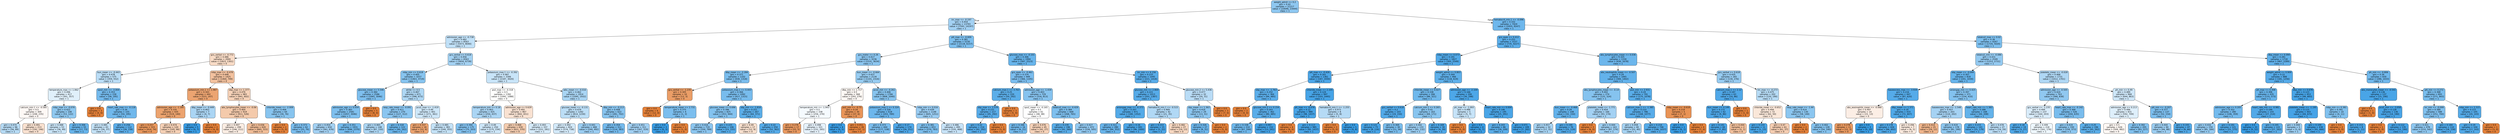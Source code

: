 digraph Tree {
node [shape=box, style="filled, rounded", color="black", fontname="helvetica"] ;
edge [fontname="helvetica"] ;
0 [label="weight_admit <= 0.2\ngini = 0.42\nsamples = 21217\nvalue = [10046, 23444]\nclass = 1", fillcolor="#8ec7f0"] ;
1 [label="inr_max <= -0.197\ngini = 0.454\nsamples = 13793\nvalue = [7591, 14197]\nclass = 1", fillcolor="#a3d1f3"] ;
0 -> 1 [labeldistance=2.5, labelangle=45, headlabel="True"] ;
2 [label="admission_age <= -0.738\ngini = 0.482\nsamples = 8563\nvalue = [5473, 8040]\nclass = 1", fillcolor="#c0e0f7"] ;
1 -> 2 ;
3 [label="gcs_verbal <= -0.772\ngini = 0.486\nsamples = 2000\nvalue = [1823, 1301]\nclass = 0", fillcolor="#f8dbc6"] ;
2 -> 3 ;
4 [label="bun_mean <= -0.443\ngini = 0.478\nsamples = 575\nvalue = [359, 552]\nclass = 1", fillcolor="#baddf6"] ;
3 -> 4 ;
5 [label="temperature_max <= 1.062\ngini = 0.496\nsamples = 417\nvalue = [301, 357]\nclass = 1", fillcolor="#e0f0fb"] ;
4 -> 5 ;
6 [label="calcium_min.1 <= -0.585\ngini = 0.5\nsamples = 309\nvalue = [248, 235]\nclass = 0", fillcolor="#fef8f5"] ;
5 -> 6 ;
7 [label="gini = 0.474\nsamples = 96\nvalue = [56, 89]\nclass = 1", fillcolor="#b6dbf5"] ;
6 -> 7 ;
8 [label="gini = 0.491\nsamples = 213\nvalue = [192, 146]\nclass = 0", fillcolor="#f9e1d0"] ;
6 -> 8 ;
9 [label="mbp_max <= -0.076\ngini = 0.422\nsamples = 108\nvalue = [53, 122]\nclass = 1", fillcolor="#8fc8f0"] ;
5 -> 9 ;
10 [label="gini = 0.488\nsamples = 53\nvalue = [36, 49]\nclass = 1", fillcolor="#cae5f8"] ;
9 -> 10 ;
11 [label="gini = 0.306\nsamples = 55\nvalue = [17, 73]\nclass = 1", fillcolor="#67b4eb"] ;
9 -> 11 ;
12 [label="spo2_min <= -3.004\ngini = 0.353\nsamples = 158\nvalue = [58, 195]\nclass = 1", fillcolor="#74baed"] ;
4 -> 12 ;
13 [label="gini = 0.0\nsamples = 3\nvalue = [4, 0]\nclass = 0", fillcolor="#e58139"] ;
12 -> 13 ;
14 [label="heart_rate_max <= -0.118\ngini = 0.34\nsamples = 155\nvalue = [54, 195]\nclass = 1", fillcolor="#70b8ec"] ;
12 -> 14 ;
15 [label="gini = 0.485\nsamples = 43\nvalue = [26, 37]\nclass = 1", fillcolor="#c4e2f7"] ;
14 -> 15 ;
16 [label="gini = 0.256\nsamples = 112\nvalue = [28, 158]\nclass = 1", fillcolor="#5caeea"] ;
14 -> 16 ;
17 [label="mbp_max <= -0.478\ngini = 0.448\nsamples = 1425\nvalue = [1464, 749]\nclass = 0", fillcolor="#f2c19e"] ;
3 -> 17 ;
18 [label="potassium_min.1 <= 1.987\ngini = 0.343\nsamples = 442\nvalue = [523, 147]\nclass = 0", fillcolor="#eca471"] ;
17 -> 18 ;
19 [label="admission_age <= -1.185\ngini = 0.335\nsamples = 435\nvalue = [519, 140]\nclass = 0", fillcolor="#eca36e"] ;
18 -> 19 ;
20 [label="gini = 0.257\nsamples = 315\nvalue = [414, 74]\nclass = 0", fillcolor="#ea985c"] ;
19 -> 20 ;
21 [label="gini = 0.474\nsamples = 120\nvalue = [105, 66]\nclass = 0", fillcolor="#f5d0b5"] ;
19 -> 21 ;
22 [label="dbp_mean <= -0.449\ngini = 0.463\nsamples = 7\nvalue = [4, 7]\nclass = 1", fillcolor="#aad5f4"] ;
18 -> 22 ;
23 [label="gini = 0.0\nsamples = 5\nvalue = [0, 7]\nclass = 1", fillcolor="#399de5"] ;
22 -> 23 ;
24 [label="gini = 0.0\nsamples = 2\nvalue = [4, 0]\nclass = 0", fillcolor="#e58139"] ;
22 -> 24 ;
25 [label="sbp_max <= 1.377\ngini = 0.476\nsamples = 983\nvalue = [941, 602]\nclass = 0", fillcolor="#f6d2b8"] ;
17 -> 25 ;
26 [label="abs_lymphocytes_mean <= -0.06\ngini = 0.464\nsamples = 919\nvalue = [911, 526]\nclass = 0", fillcolor="#f4caab"] ;
25 -> 26 ;
27 [label="gini = 0.497\nsamples = 299\nvalue = [246, 211]\nclass = 0", fillcolor="#fbede3"] ;
26 -> 27 ;
28 [label="gini = 0.436\nsamples = 620\nvalue = [665, 315]\nclass = 0", fillcolor="#f1bd97"] ;
26 -> 28 ;
29 [label="chloride_mean <= -2.009\ngini = 0.406\nsamples = 64\nvalue = [30, 76]\nclass = 1", fillcolor="#87c4ef"] ;
25 -> 29 ;
30 [label="gini = 0.0\nsamples = 2\nvalue = [5, 0]\nclass = 0", fillcolor="#e58139"] ;
29 -> 30 ;
31 [label="gini = 0.373\nsamples = 62\nvalue = [25, 76]\nclass = 1", fillcolor="#7abdee"] ;
29 -> 31 ;
32 [label="gcs_verbal <= 0.618\ngini = 0.456\nsamples = 6563\nvalue = [3650, 6739]\nclass = 1", fillcolor="#a4d2f3"] ;
2 -> 32 ;
33 [label="mbp_min <= 0.618\ngini = 0.405\nsamples = 3257\nvalue = [1463, 3719]\nclass = 1", fillcolor="#87c4ef"] ;
32 -> 33 ;
34 [label="glucose_mean <= 5.546\ngini = 0.384\nsamples = 2586\nvalue = [1065, 3046]\nclass = 1", fillcolor="#7ebfee"] ;
33 -> 34 ;
35 [label="admission_age <= 0.054\ngini = 0.383\nsamples = 2581\nvalue = [1057, 3046]\nclass = 1", fillcolor="#7ebfee"] ;
34 -> 35 ;
36 [label="gini = 0.454\nsamples = 650\nvalue = [361, 676]\nclass = 1", fillcolor="#a3d1f3"] ;
35 -> 36 ;
37 [label="gini = 0.351\nsamples = 1931\nvalue = [696, 2370]\nclass = 1", fillcolor="#73baed"] ;
35 -> 37 ;
38 [label="gini = 0.0\nsamples = 5\nvalue = [8, 0]\nclass = 0", fillcolor="#e58139"] ;
34 -> 38 ;
39 [label="white <= 0.5\ngini = 0.467\nsamples = 671\nvalue = [398, 673]\nclass = 1", fillcolor="#aed7f4"] ;
33 -> 39 ;
40 [label="resp_rate_mean <= -0.091\ngini = 0.411\nsamples = 270\nvalue = [127, 312]\nclass = 1", fillcolor="#8ac5f0"] ;
39 -> 40 ;
41 [label="gini = 0.465\nsamples = 148\nvalue = [87, 150]\nclass = 1", fillcolor="#acd6f4"] ;
40 -> 41 ;
42 [label="gini = 0.318\nsamples = 122\nvalue = [40, 162]\nclass = 1", fillcolor="#6ab5eb"] ;
40 -> 42 ;
43 [label="pco2_max <= -1.419\ngini = 0.49\nsamples = 401\nvalue = [271, 361]\nclass = 1", fillcolor="#cee7f9"] ;
39 -> 43 ;
44 [label="gini = 0.337\nsamples = 18\nvalue = [22, 6]\nclass = 0", fillcolor="#eca36f"] ;
43 -> 44 ;
45 [label="gini = 0.485\nsamples = 383\nvalue = [249, 355]\nclass = 1", fillcolor="#c4e2f7"] ;
43 -> 45 ;
46 [label="potassium_max.1 <= -0.392\ngini = 0.487\nsamples = 3306\nvalue = [2187, 3020]\nclass = 1", fillcolor="#c8e4f8"] ;
32 -> 46 ;
47 [label="po2_max <= -0.318\ngini = 0.5\nsamples = 1392\nvalue = [1092, 1088]\nclass = 0", fillcolor="#fffffe"] ;
46 -> 47 ;
48 [label="temperature_min <= 0.18\ngini = 0.463\nsamples = 425\nvalue = [250, 437]\nclass = 1", fillcolor="#aad5f4"] ;
47 -> 48 ;
49 [label="gini = 0.394\nsamples = 175\nvalue = [75, 203]\nclass = 1", fillcolor="#82c1ef"] ;
48 -> 49 ;
50 [label="gini = 0.49\nsamples = 250\nvalue = [175, 234]\nclass = 1", fillcolor="#cde6f8"] ;
48 -> 50 ;
51 [label="admission_age <= 0.629\ngini = 0.492\nsamples = 967\nvalue = [842, 651]\nclass = 0", fillcolor="#f9e2d2"] ;
47 -> 51 ;
52 [label="gini = 0.468\nsamples = 630\nvalue = [621, 370]\nclass = 0", fillcolor="#f4ccaf"] ;
51 -> 52 ;
53 [label="gini = 0.493\nsamples = 337\nvalue = [221, 281]\nclass = 1", fillcolor="#d5eaf9"] ;
51 -> 53 ;
54 [label="wbc_mean <= -0.016\ngini = 0.462\nsamples = 1914\nvalue = [1095, 1932]\nclass = 1", fillcolor="#a9d5f4"] ;
46 -> 54 ;
55 [label="glucose_mean <= -0.131\ngini = 0.479\nsamples = 1292\nvalue = [814, 1230]\nclass = 1", fillcolor="#bcdef6"] ;
54 -> 55 ;
56 [label="gini = 0.492\nsamples = 824\nvalue = [574, 738]\nclass = 1", fillcolor="#d3e9f9"] ;
55 -> 56 ;
57 [label="gini = 0.441\nsamples = 468\nvalue = [240, 492]\nclass = 1", fillcolor="#9acdf2"] ;
55 -> 57 ;
58 [label="dbp_min <= -0.213\ngini = 0.408\nsamples = 622\nvalue = [281, 702]\nclass = 1", fillcolor="#88c4ef"] ;
54 -> 58 ;
59 [label="gini = 0.354\nsamples = 311\nvalue = [114, 383]\nclass = 1", fillcolor="#74baed"] ;
58 -> 59 ;
60 [label="gini = 0.451\nsamples = 311\nvalue = [167, 319]\nclass = 1", fillcolor="#a1d0f3"] ;
58 -> 60 ;
61 [label="ptt_max <= -0.009\ngini = 0.381\nsamples = 5230\nvalue = [2118, 6157]\nclass = 1", fillcolor="#7dbfee"] ;
1 -> 61 ;
62 [label="gcs_motor <= 0.26\ngini = 0.417\nsamples = 3236\nvalue = [1531, 3634]\nclass = 1", fillcolor="#8cc6f0"] ;
61 -> 62 ;
63 [label="dbp_mean <= -2.284\ngini = 0.371\nsamples = 1102\nvalue = [430, 1318]\nclass = 1", fillcolor="#7abded"] ;
62 -> 63 ;
64 [label="gcs_verbal <= -1.235\ngini = 0.305\nsamples = 10\nvalue = [13, 3]\nclass = 0", fillcolor="#eb9e67"] ;
63 -> 64 ;
65 [label="gini = 0.0\nsamples = 6\nvalue = [12, 0]\nclass = 0", fillcolor="#e58139"] ;
64 -> 65 ;
66 [label="temperature_mean <= 2.731\ngini = 0.375\nsamples = 4\nvalue = [1, 3]\nclass = 1", fillcolor="#7bbeee"] ;
64 -> 66 ;
67 [label="gini = 0.0\nsamples = 3\nvalue = [0, 3]\nclass = 1", fillcolor="#399de5"] ;
66 -> 67 ;
68 [label="gini = 0.0\nsamples = 1\nvalue = [1, 0]\nclass = 0", fillcolor="#e58139"] ;
66 -> 68 ;
69 [label="potassium_max.1 <= 0.443\ngini = 0.366\nsamples = 1092\nvalue = [417, 1315]\nclass = 1", fillcolor="#78bced"] ;
63 -> 69 ;
70 [label="glucose_mean <= 0.696\ngini = 0.396\nsamples = 825\nvalue = [353, 944]\nclass = 1", fillcolor="#83c2ef"] ;
69 -> 70 ;
71 [label="gini = 0.416\nsamples = 719\nvalue = [330, 789]\nclass = 1", fillcolor="#8cc6f0"] ;
70 -> 71 ;
72 [label="gini = 0.225\nsamples = 106\nvalue = [23, 155]\nclass = 1", fillcolor="#56ace9"] ;
70 -> 72 ;
73 [label="sbp_min <= -1.816\ngini = 0.251\nsamples = 267\nvalue = [64, 371]\nclass = 1", fillcolor="#5baee9"] ;
69 -> 73 ;
74 [label="gini = 0.49\nsamples = 17\nvalue = [12, 9]\nclass = 0", fillcolor="#f8e0ce"] ;
73 -> 74 ;
75 [label="gini = 0.22\nsamples = 250\nvalue = [52, 362]\nclass = 1", fillcolor="#55abe9"] ;
73 -> 75 ;
76 [label="bun_mean <= -0.664\ngini = 0.437\nsamples = 2134\nvalue = [1101, 2316]\nclass = 1", fillcolor="#97ccf1"] ;
62 -> 76 ;
77 [label="dbp_min <= 1.717\ngini = 0.5\nsamples = 368\nvalue = [293, 276]\nclass = 0", fillcolor="#fdf8f4"] ;
76 -> 77 ;
78 [label="temperature_min <= -1.943\ngini = 0.5\nsamples = 338\nvalue = [256, 270]\nclass = 1", fillcolor="#f5fafe"] ;
77 -> 78 ;
79 [label="gini = 0.278\nsamples = 17\nvalue = [25, 5]\nclass = 0", fillcolor="#ea9a61"] ;
78 -> 79 ;
80 [label="gini = 0.498\nsamples = 321\nvalue = [231, 265]\nclass = 1", fillcolor="#e6f2fc"] ;
78 -> 80 ;
81 [label="po2_min <= -0.75\ngini = 0.24\nsamples = 30\nvalue = [37, 6]\nclass = 0", fillcolor="#e99559"] ;
77 -> 81 ;
82 [label="gini = 0.0\nsamples = 4\nvalue = [0, 5]\nclass = 1", fillcolor="#399de5"] ;
81 -> 82 ;
83 [label="gini = 0.051\nsamples = 26\nvalue = [37, 1]\nclass = 0", fillcolor="#e6843e"] ;
81 -> 83 ;
84 [label="pco2_min <= -0.261\ngini = 0.406\nsamples = 1766\nvalue = [808, 2040]\nclass = 1", fillcolor="#87c4ef"] ;
76 -> 84 ;
85 [label="potassium_max.1 <= 0.324\ngini = 0.326\nsamples = 618\nvalue = [203, 789]\nclass = 1", fillcolor="#6cb6ec"] ;
84 -> 85 ;
86 [label="gini = 0.373\nsamples = 444\nvalue = [177, 538]\nclass = 1", fillcolor="#7abdee"] ;
85 -> 86 ;
87 [label="gini = 0.17\nsamples = 174\nvalue = [26, 251]\nclass = 1", fillcolor="#4ea7e8"] ;
85 -> 87 ;
88 [label="mbp_min <= 0.016\ngini = 0.439\nsamples = 1148\nvalue = [605, 1251]\nclass = 1", fillcolor="#99ccf2"] ;
84 -> 88 ;
89 [label="gini = 0.381\nsamples = 653\nvalue = [270, 783]\nclass = 1", fillcolor="#7dbfee"] ;
88 -> 89 ;
90 [label="gini = 0.486\nsamples = 495\nvalue = [335, 468]\nclass = 1", fillcolor="#c7e3f8"] ;
88 -> 90 ;
91 [label="glucose_max <= -0.101\ngini = 0.306\nsamples = 1994\nvalue = [587, 2523]\nclass = 1", fillcolor="#67b4eb"] ;
61 -> 91 ;
92 [label="gcs_eyes <= -0.461\ngini = 0.374\nsamples = 949\nvalue = [366, 1105]\nclass = 1", fillcolor="#7bbdee"] ;
91 -> 92 ;
93 [label="calcium_max.1 <= 3.763\ngini = 0.25\nsamples = 220\nvalue = [50, 292]\nclass = 1", fillcolor="#5baee9"] ;
92 -> 93 ;
94 [label="sbp_max <= 3.574\ngini = 0.231\nsamples = 217\nvalue = [45, 292]\nclass = 1", fillcolor="#58ace9"] ;
93 -> 94 ;
95 [label="gini = 0.22\nsamples = 216\nvalue = [42, 292]\nclass = 1", fillcolor="#55abe9"] ;
94 -> 95 ;
96 [label="gini = 0.0\nsamples = 1\nvalue = [3, 0]\nclass = 0", fillcolor="#e58139"] ;
94 -> 96 ;
97 [label="gini = 0.0\nsamples = 3\nvalue = [5, 0]\nclass = 0", fillcolor="#e58139"] ;
93 -> 97 ;
98 [label="admission_age <= -1.434\ngini = 0.403\nsamples = 729\nvalue = [316, 813]\nclass = 1", fillcolor="#86c3ef"] ;
92 -> 98 ;
99 [label="spo2_mean <= -0.165\ngini = 0.5\nsamples = 61\nvalue = [48, 48]\nclass = 0", fillcolor="#ffffff"] ;
98 -> 99 ;
100 [label="gini = 0.346\nsamples = 16\nvalue = [6, 21]\nclass = 1", fillcolor="#72b9ec"] ;
99 -> 100 ;
101 [label="gini = 0.476\nsamples = 45\nvalue = [42, 27]\nclass = 0", fillcolor="#f6d2b8"] ;
99 -> 101 ;
102 [label="totalco2_max <= -0.429\ngini = 0.384\nsamples = 668\nvalue = [268, 765]\nclass = 1", fillcolor="#7ebfee"] ;
98 -> 102 ;
103 [label="gini = 0.239\nsamples = 196\nvalue = [42, 260]\nclass = 1", fillcolor="#59ade9"] ;
102 -> 103 ;
104 [label="gini = 0.427\nsamples = 472\nvalue = [226, 505]\nclass = 1", fillcolor="#92c9f1"] ;
102 -> 104 ;
105 [label="inr_min <= 4.156\ngini = 0.233\nsamples = 1045\nvalue = [221, 1418]\nclass = 1", fillcolor="#58ace9"] ;
91 -> 105 ;
106 [label="glucose_min <= 2.869\ngini = 0.221\nsamples = 1013\nvalue = [201, 1387]\nclass = 1", fillcolor="#56abe9"] ;
105 -> 106 ;
107 [label="aniongap_max <= -0.373\ngini = 0.207\nsamples = 971\nvalue = [180, 1352]\nclass = 1", fillcolor="#53aae8"] ;
106 -> 107 ;
108 [label="gini = 0.311\nsamples = 280\nvalue = [84, 352]\nclass = 1", fillcolor="#68b4eb"] ;
107 -> 108 ;
109 [label="gini = 0.16\nsamples = 691\nvalue = [96, 1000]\nclass = 1", fillcolor="#4ca6e7"] ;
107 -> 109 ;
110 [label="hematocrit_min.1 <= -0.515\ngini = 0.469\nsamples = 42\nvalue = [21, 35]\nclass = 1", fillcolor="#b0d8f5"] ;
106 -> 110 ;
111 [label="gini = 0.153\nsamples = 15\nvalue = [2, 22]\nclass = 1", fillcolor="#4ba6e7"] ;
110 -> 111 ;
112 [label="gini = 0.482\nsamples = 27\nvalue = [19, 13]\nclass = 0", fillcolor="#f7d7c0"] ;
110 -> 112 ;
113 [label="glucose_min.2 <= 5.436\ngini = 0.477\nsamples = 32\nvalue = [20, 31]\nclass = 1", fillcolor="#b9dcf6"] ;
105 -> 113 ;
114 [label="sbp_mean <= 1.363\ngini = 0.416\nsamples = 29\nvalue = [13, 31]\nclass = 1", fillcolor="#8cc6f0"] ;
113 -> 114 ;
115 [label="gini = 0.326\nsamples = 27\nvalue = [8, 31]\nclass = 1", fillcolor="#6cb6ec"] ;
114 -> 115 ;
116 [label="gini = 0.0\nsamples = 2\nvalue = [5, 0]\nclass = 0", fillcolor="#e58139"] ;
114 -> 116 ;
117 [label="gini = 0.0\nsamples = 3\nvalue = [7, 0]\nclass = 0", fillcolor="#e58139"] ;
113 -> 117 ;
118 [label="hematocrit_min.1 <= -0.096\ngini = 0.332\nsamples = 7424\nvalue = [2455, 9247]\nclass = 1", fillcolor="#6eb7ec"] ;
0 -> 118 [labeldistance=2.5, labelangle=-45, headlabel="False"] ;
119 [label="gcs_eyes <= 0.412\ngini = 0.252\nsamples = 3157\nvalue = [735, 4227]\nclass = 1", fillcolor="#5baeea"] ;
118 -> 119 ;
120 [label="mbp_mean <= 0.073\ngini = 0.191\nsamples = 1827\nvalue = [305, 2549]\nclass = 1", fillcolor="#51a9e8"] ;
119 -> 120 ;
121 [label="ptt_max <= -0.426\ngini = 0.161\nsamples = 1361\nvalue = [187, 1930]\nclass = 1", fillcolor="#4ca6e8"] ;
120 -> 121 ;
122 [label="sbp_max <= -1.763\ngini = 0.252\nsamples = 364\nvalue = [84, 485]\nclass = 1", fillcolor="#5baeea"] ;
121 -> 122 ;
123 [label="gini = 0.0\nsamples = 2\nvalue = [4, 0]\nclass = 0", fillcolor="#e58139"] ;
122 -> 123 ;
124 [label="glucose_min.2 <= 0.154\ngini = 0.243\nsamples = 362\nvalue = [80, 485]\nclass = 1", fillcolor="#5aade9"] ;
122 -> 124 ;
125 [label="gini = 0.338\nsamples = 210\nvalue = [67, 244]\nclass = 1", fillcolor="#6fb8ec"] ;
124 -> 125 ;
126 [label="gini = 0.097\nsamples = 152\nvalue = [13, 241]\nclass = 1", fillcolor="#44a2e6"] ;
124 -> 126 ;
127 [label="chloride_mean <= 2.105\ngini = 0.124\nsamples = 997\nvalue = [103, 1445]\nclass = 1", fillcolor="#47a4e7"] ;
121 -> 127 ;
128 [label="ph_max <= -6.076\ngini = 0.12\nsamples = 989\nvalue = [98, 1437]\nclass = 1", fillcolor="#47a4e7"] ;
127 -> 128 ;
129 [label="gini = 0.0\nsamples = 4\nvalue = [6, 0]\nclass = 0", fillcolor="#e58139"] ;
128 -> 129 ;
130 [label="gini = 0.113\nsamples = 985\nvalue = [92, 1437]\nclass = 1", fillcolor="#46a3e7"] ;
128 -> 130 ;
131 [label="hematocrit_min.1 <= -1.255\ngini = 0.473\nsamples = 8\nvalue = [5, 8]\nclass = 1", fillcolor="#b5daf5"] ;
127 -> 131 ;
132 [label="gini = 0.0\nsamples = 3\nvalue = [5, 0]\nclass = 0", fillcolor="#e58139"] ;
131 -> 132 ;
133 [label="gini = 0.0\nsamples = 5\nvalue = [0, 8]\nclass = 1", fillcolor="#399de5"] ;
131 -> 133 ;
134 [label="weight_admit <= 0.803\ngini = 0.269\nsamples = 466\nvalue = [118, 619]\nclass = 1", fillcolor="#5fb0ea"] ;
120 -> 134 ;
135 [label="chloride_mean <= 0.027\ngini = 0.338\nsamples = 266\nvalue = [88, 321]\nclass = 1", fillcolor="#6fb8ec"] ;
134 -> 135 ;
136 [label="gcs_verbal <= 0.618\ngini = 0.2\nsamples = 103\nvalue = [19, 150]\nclass = 1", fillcolor="#52a9e8"] ;
135 -> 136 ;
137 [label="gini = 0.121\nsamples = 73\nvalue = [8, 116]\nclass = 1", fillcolor="#47a4e7"] ;
136 -> 137 ;
138 [label="gini = 0.369\nsamples = 30\nvalue = [11, 34]\nclass = 1", fillcolor="#79bded"] ;
136 -> 138 ;
139 [label="calcium_min.1 <= 0.265\ngini = 0.41\nsamples = 163\nvalue = [69, 171]\nclass = 1", fillcolor="#89c5ef"] ;
135 -> 139 ;
140 [label="gini = 0.442\nsamples = 133\nvalue = [65, 132]\nclass = 1", fillcolor="#9acdf2"] ;
139 -> 140 ;
141 [label="gini = 0.169\nsamples = 30\nvalue = [4, 39]\nclass = 1", fillcolor="#4da7e8"] ;
139 -> 141 ;
142 [label="admission_age <= -2.104\ngini = 0.166\nsamples = 200\nvalue = [30, 298]\nclass = 1", fillcolor="#4da7e8"] ;
134 -> 142 ;
143 [label="ph_max <= -1.093\ngini = 0.486\nsamples = 5\nvalue = [5, 7]\nclass = 1", fillcolor="#c6e3f8"] ;
142 -> 143 ;
144 [label="gini = 0.0\nsamples = 1\nvalue = [5, 0]\nclass = 0", fillcolor="#e58139"] ;
143 -> 144 ;
145 [label="gini = 0.0\nsamples = 4\nvalue = [0, 7]\nclass = 1", fillcolor="#399de5"] ;
143 -> 145 ;
146 [label="heart_rate_min <= 0.004\ngini = 0.146\nsamples = 195\nvalue = [25, 291]\nclass = 1", fillcolor="#4aa5e7"] ;
142 -> 146 ;
147 [label="gini = 0.243\nsamples = 86\nvalue = [18, 109]\nclass = 1", fillcolor="#5aade9"] ;
146 -> 147 ;
148 [label="gini = 0.071\nsamples = 109\nvalue = [7, 182]\nclass = 1", fillcolor="#41a1e6"] ;
146 -> 148 ;
149 [label="abs_lymphocytes_mean <= 0.036\ngini = 0.325\nsamples = 1330\nvalue = [430, 1678]\nclass = 1", fillcolor="#6cb6ec"] ;
119 -> 149 ;
150 [label="abs_neutrophils_mean <= -0.507\ngini = 0.29\nsamples = 1065\nvalue = [300, 1402]\nclass = 1", fillcolor="#63b2eb"] ;
149 -> 150 ;
151 [label="abs_lymphocytes_mean <= -0.14\ngini = 0.402\nsamples = 274\nvalue = [125, 324]\nclass = 1", fillcolor="#85c3ef"] ;
150 -> 151 ;
152 [label="bun_mean <= -0.468\ngini = 0.29\nsamples = 108\nvalue = [32, 150]\nclass = 1", fillcolor="#63b2eb"] ;
151 -> 152 ;
153 [label="gini = 0.457\nsamples = 32\nvalue = [17, 31]\nclass = 1", fillcolor="#a6d3f3"] ;
152 -> 153 ;
154 [label="gini = 0.199\nsamples = 76\nvalue = [15, 119]\nclass = 1", fillcolor="#52a9e8"] ;
152 -> 154 ;
155 [label="platelets_mean <= -1.771\ngini = 0.454\nsamples = 166\nvalue = [93, 174]\nclass = 1", fillcolor="#a3d1f3"] ;
151 -> 155 ;
156 [label="gini = 0.0\nsamples = 3\nvalue = [6, 0]\nclass = 0", fillcolor="#e58139"] ;
155 -> 156 ;
157 [label="gini = 0.444\nsamples = 163\nvalue = [87, 174]\nclass = 1", fillcolor="#9ccef2"] ;
155 -> 157 ;
158 [label="po2_min <= 2.931\ngini = 0.24\nsamples = 791\nvalue = [175, 1078]\nclass = 1", fillcolor="#59ade9"] ;
150 -> 158 ;
159 [label="calcium_max.1 <= -1.385\ngini = 0.233\nsamples = 786\nvalue = [168, 1077]\nclass = 1", fillcolor="#58ace9"] ;
158 -> 159 ;
160 [label="gini = 0.458\nsamples = 40\nvalue = [22, 40]\nclass = 1", fillcolor="#a6d3f3"] ;
159 -> 160 ;
161 [label="gini = 0.216\nsamples = 746\nvalue = [146, 1037]\nclass = 1", fillcolor="#55abe9"] ;
159 -> 161 ;
162 [label="mbp_mean <= -0.618\ngini = 0.219\nsamples = 5\nvalue = [7, 1]\nclass = 0", fillcolor="#e99355"] ;
158 -> 162 ;
163 [label="gini = 0.0\nsamples = 1\nvalue = [0, 1]\nclass = 1", fillcolor="#399de5"] ;
162 -> 163 ;
164 [label="gini = 0.0\nsamples = 4\nvalue = [7, 0]\nclass = 0", fillcolor="#e58139"] ;
162 -> 164 ;
165 [label="gcs_verbal <= 0.618\ngini = 0.435\nsamples = 265\nvalue = [130, 276]\nclass = 1", fillcolor="#96cbf1"] ;
149 -> 165 ;
166 [label="calcium_max.1 <= 2.12\ngini = 0.187\nsamples = 63\nvalue = [10, 86]\nclass = 1", fillcolor="#50a8e8"] ;
165 -> 166 ;
167 [label="bun_mean <= 4.149\ngini = 0.172\nsamples = 62\nvalue = [9, 86]\nclass = 1", fillcolor="#4ea7e8"] ;
166 -> 167 ;
168 [label="gini = 0.141\nsamples = 60\nvalue = [7, 85]\nclass = 1", fillcolor="#49a5e7"] ;
167 -> 168 ;
169 [label="gini = 0.444\nsamples = 2\nvalue = [2, 1]\nclass = 0", fillcolor="#f2c09c"] ;
167 -> 169 ;
170 [label="gini = 0.0\nsamples = 1\nvalue = [1, 0]\nclass = 0", fillcolor="#e58139"] ;
166 -> 170 ;
171 [label="inr_max <= -0.273\ngini = 0.475\nsamples = 202\nvalue = [120, 190]\nclass = 1", fillcolor="#b6dbf5"] ;
165 -> 171 ;
172 [label="chloride_mean <= -0.652\ngini = 0.494\nsamples = 72\nvalue = [62, 50]\nclass = 0", fillcolor="#fae7d9"] ;
171 -> 172 ;
173 [label="gini = 0.133\nsamples = 11\nvalue = [1, 13]\nclass = 1", fillcolor="#48a5e7"] ;
172 -> 173 ;
174 [label="gini = 0.47\nsamples = 61\nvalue = [61, 37]\nclass = 0", fillcolor="#f5cdb1"] ;
172 -> 174 ;
175 [label="resp_rate_mean <= -1.44\ngini = 0.414\nsamples = 130\nvalue = [58, 140]\nclass = 1", fillcolor="#8bc6f0"] ;
171 -> 175 ;
176 [label="gini = 0.0\nsamples = 2\nvalue = [4, 0]\nclass = 0", fillcolor="#e58139"] ;
175 -> 176 ;
177 [label="gini = 0.402\nsamples = 128\nvalue = [54, 140]\nclass = 1", fillcolor="#85c3ef"] ;
175 -> 177 ;
178 [label="totalco2_max <= 0.02\ngini = 0.38\nsamples = 4267\nvalue = [1720, 5020]\nclass = 1", fillcolor="#7dbfee"] ;
118 -> 178 ;
179 [label="totalco2_min <= -0.086\ngini = 0.431\nsamples = 2549\nvalue = [1253, 2731]\nclass = 1", fillcolor="#94caf1"] ;
178 -> 179 ;
180 [label="sbp_mean <= -0.044\ngini = 0.307\nsamples = 818\nvalue = [241, 1030]\nclass = 1", fillcolor="#67b4eb"] ;
179 -> 180 ;
181 [label="baseexcess_max <= -3.934\ngini = 0.216\nsamples = 447\nvalue = [87, 620]\nclass = 1", fillcolor="#55abe9"] ;
180 -> 181 ;
182 [label="abs_eosinophils_mean <= -0.066\ngini = 0.497\nsamples = 14\nvalue = [15, 13]\nclass = 0", fillcolor="#fceee5"] ;
181 -> 182 ;
183 [label="gini = 0.278\nsamples = 11\nvalue = [15, 3]\nclass = 0", fillcolor="#ea9a61"] ;
182 -> 183 ;
184 [label="gini = 0.0\nsamples = 3\nvalue = [0, 10]\nclass = 1", fillcolor="#399de5"] ;
182 -> 184 ;
185 [label="dbp_mean <= 1.371\ngini = 0.19\nsamples = 433\nvalue = [72, 607]\nclass = 1", fillcolor="#50a9e8"] ;
181 -> 185 ;
186 [label="gini = 0.178\nsamples = 426\nvalue = [66, 602]\nclass = 1", fillcolor="#4fa8e8"] ;
185 -> 186 ;
187 [label="gini = 0.496\nsamples = 7\nvalue = [6, 5]\nclass = 0", fillcolor="#fbeade"] ;
185 -> 187 ;
188 [label="aniongap_min <= 0.425\ngini = 0.397\nsamples = 371\nvalue = [154, 410]\nclass = 1", fillcolor="#83c2ef"] ;
180 -> 188 ;
189 [label="baseexcess_max <= -1.548\ngini = 0.457\nsamples = 203\nvalue = [110, 202]\nclass = 1", fillcolor="#a5d2f3"] ;
188 -> 189 ;
190 [label="gini = 0.414\nsamples = 25\nvalue = [29, 12]\nclass = 0", fillcolor="#f0b58b"] ;
189 -> 190 ;
191 [label="gini = 0.419\nsamples = 178\nvalue = [81, 190]\nclass = 1", fillcolor="#8dc7f0"] ;
189 -> 191 ;
192 [label="heart_rate_min <= 1.383\ngini = 0.288\nsamples = 168\nvalue = [44, 208]\nclass = 1", fillcolor="#63b2ea"] ;
188 -> 192 ;
193 [label="gini = 0.215\nsamples = 141\nvalue = [25, 179]\nclass = 1", fillcolor="#55abe9"] ;
192 -> 193 ;
194 [label="gini = 0.478\nsamples = 27\nvalue = [19, 29]\nclass = 1", fillcolor="#bbddf6"] ;
192 -> 194 ;
195 [label="platelets_mean <= -0.028\ngini = 0.468\nsamples = 1731\nvalue = [1012, 1701]\nclass = 1", fillcolor="#afd7f4"] ;
179 -> 195 ;
196 [label="admission_age <= -0.505\ngini = 0.424\nsamples = 763\nvalue = [368, 838]\nclass = 1", fillcolor="#90c8f0"] ;
195 -> 196 ;
197 [label="gcs_verbal <= -1.235\ngini = 0.494\nsamples = 237\nvalue = [164, 203]\nclass = 1", fillcolor="#d9ecfa"] ;
196 -> 197 ;
198 [label="gini = 0.18\nsamples = 19\nvalue = [3, 27]\nclass = 1", fillcolor="#4fa8e8"] ;
197 -> 198 ;
199 [label="gini = 0.499\nsamples = 218\nvalue = [161, 176]\nclass = 1", fillcolor="#eef7fd"] ;
197 -> 199 ;
200 [label="heart_rate_max <= -0.142\ngini = 0.368\nsamples = 526\nvalue = [204, 635]\nclass = 1", fillcolor="#79bced"] ;
196 -> 200 ;
201 [label="gini = 0.419\nsamples = 330\nvalue = [159, 373]\nclass = 1", fillcolor="#8dc7f0"] ;
200 -> 201 ;
202 [label="gini = 0.25\nsamples = 196\nvalue = [45, 262]\nclass = 1", fillcolor="#5baee9"] ;
200 -> 202 ;
203 [label="ph_min <= 0.49\ngini = 0.489\nsamples = 968\nvalue = [644, 863]\nclass = 1", fillcolor="#cde6f8"] ;
195 -> 203 ;
204 [label="admission_age <= 0.213\ngini = 0.496\nsamples = 831\nvalue = [592, 709]\nclass = 1", fillcolor="#deeffb"] ;
203 -> 204 ;
205 [label="gini = 0.5\nsamples = 626\nvalue = [509, 482]\nclass = 0", fillcolor="#fef8f4"] ;
204 -> 205 ;
206 [label="gini = 0.392\nsamples = 205\nvalue = [83, 227]\nclass = 1", fillcolor="#81c1ef"] ;
204 -> 206 ;
207 [label="ptt_min <= -0.207\ngini = 0.377\nsamples = 137\nvalue = [52, 154]\nclass = 1", fillcolor="#7cbeee"] ;
203 -> 207 ;
208 [label="gini = 0.444\nsamples = 90\nvalue = [44, 88]\nclass = 1", fillcolor="#9ccef2"] ;
207 -> 208 ;
209 [label="gini = 0.193\nsamples = 47\nvalue = [8, 66]\nclass = 1", fillcolor="#51a9e8"] ;
207 -> 209 ;
210 [label="dbp_mean <= 0.094\ngini = 0.281\nsamples = 1718\nvalue = [467, 2289]\nclass = 1", fillcolor="#61b1ea"] ;
178 -> 210 ;
211 [label="weight_admit <= 0.909\ngini = 0.22\nsamples = 888\nvalue = [181, 1256]\nclass = 1", fillcolor="#56abe9"] ;
210 -> 211 ;
212 [label="ph_max <= 0.308\ngini = 0.306\nsamples = 435\nvalue = [133, 573]\nclass = 1", fillcolor="#67b4eb"] ;
211 -> 212 ;
213 [label="admission_age <= 0.205\ngini = 0.352\nsamples = 280\nvalue = [106, 359]\nclass = 1", fillcolor="#73baed"] ;
212 -> 213 ;
214 [label="gini = 0.432\nsamples = 159\nvalue = [85, 184]\nclass = 1", fillcolor="#94caf1"] ;
213 -> 214 ;
215 [label="gini = 0.191\nsamples = 121\nvalue = [21, 175]\nclass = 1", fillcolor="#51a9e8"] ;
213 -> 215 ;
216 [label="heart_rate_min <= -0.981\ngini = 0.199\nsamples = 155\nvalue = [27, 214]\nclass = 1", fillcolor="#52a9e8"] ;
212 -> 216 ;
217 [label="gini = 0.0\nsamples = 33\nvalue = [0, 52]\nclass = 1", fillcolor="#399de5"] ;
216 -> 217 ;
218 [label="gini = 0.245\nsamples = 122\nvalue = [27, 162]\nclass = 1", fillcolor="#5aade9"] ;
216 -> 218 ;
219 [label="dbp_min <= 0.676\ngini = 0.123\nsamples = 453\nvalue = [48, 683]\nclass = 1", fillcolor="#47a4e7"] ;
211 -> 219 ;
220 [label="platelets_mean <= -1.195\ngini = 0.115\nsamples = 443\nvalue = [44, 672]\nclass = 1", fillcolor="#46a3e7"] ;
219 -> 220 ;
221 [label="gini = 0.444\nsamples = 5\nvalue = [3, 6]\nclass = 1", fillcolor="#9ccef2"] ;
220 -> 221 ;
222 [label="gini = 0.109\nsamples = 438\nvalue = [41, 666]\nclass = 1", fillcolor="#45a3e7"] ;
220 -> 222 ;
223 [label="mbp_min <= 0.381\ngini = 0.391\nsamples = 10\nvalue = [4, 11]\nclass = 1", fillcolor="#81c1ee"] ;
219 -> 223 ;
224 [label="gini = 0.0\nsamples = 2\nvalue = [3, 0]\nclass = 0", fillcolor="#e58139"] ;
223 -> 224 ;
225 [label="gini = 0.153\nsamples = 8\nvalue = [1, 11]\nclass = 1", fillcolor="#4ba6e7"] ;
223 -> 225 ;
226 [label="ph_min <= -0.806\ngini = 0.34\nsamples = 830\nvalue = [286, 1033]\nclass = 1", fillcolor="#70b8ec"] ;
210 -> 226 ;
227 [label="abs_monocytes_mean <= -0.541\ngini = 0.136\nsamples = 137\nvalue = [15, 190]\nclass = 1", fillcolor="#49a5e7"] ;
226 -> 227 ;
228 [label="gini = 0.0\nsamples = 1\nvalue = [1, 0]\nclass = 0", fillcolor="#e58139"] ;
227 -> 228 ;
229 [label="pco2_min <= -3.058\ngini = 0.128\nsamples = 136\nvalue = [14, 190]\nclass = 1", fillcolor="#48a4e7"] ;
227 -> 229 ;
230 [label="gini = 0.0\nsamples = 1\nvalue = [2, 0]\nclass = 0", fillcolor="#e58139"] ;
229 -> 230 ;
231 [label="gini = 0.112\nsamples = 135\nvalue = [12, 190]\nclass = 1", fillcolor="#46a3e7"] ;
229 -> 231 ;
232 [label="ptt_min <= 0.272\ngini = 0.368\nsamples = 693\nvalue = [271, 843]\nclass = 1", fillcolor="#79bded"] ;
226 -> 232 ;
233 [label="inr_min <= -0.099\ngini = 0.389\nsamples = 588\nvalue = [251, 700]\nclass = 1", fillcolor="#80c0ee"] ;
232 -> 233 ;
234 [label="gini = 0.421\nsamples = 478\nvalue = [233, 542]\nclass = 1", fillcolor="#8ec7f0"] ;
233 -> 234 ;
235 [label="gini = 0.184\nsamples = 110\nvalue = [18, 158]\nclass = 1", fillcolor="#50a8e8"] ;
233 -> 235 ;
236 [label="mbp_min <= 2.315\ngini = 0.215\nsamples = 105\nvalue = [20, 143]\nclass = 1", fillcolor="#55abe9"] ;
232 -> 236 ;
237 [label="gini = 0.19\nsamples = 104\nvalue = [17, 143]\nclass = 1", fillcolor="#51a9e8"] ;
236 -> 237 ;
238 [label="gini = 0.0\nsamples = 1\nvalue = [3, 0]\nclass = 0", fillcolor="#e58139"] ;
236 -> 238 ;
}